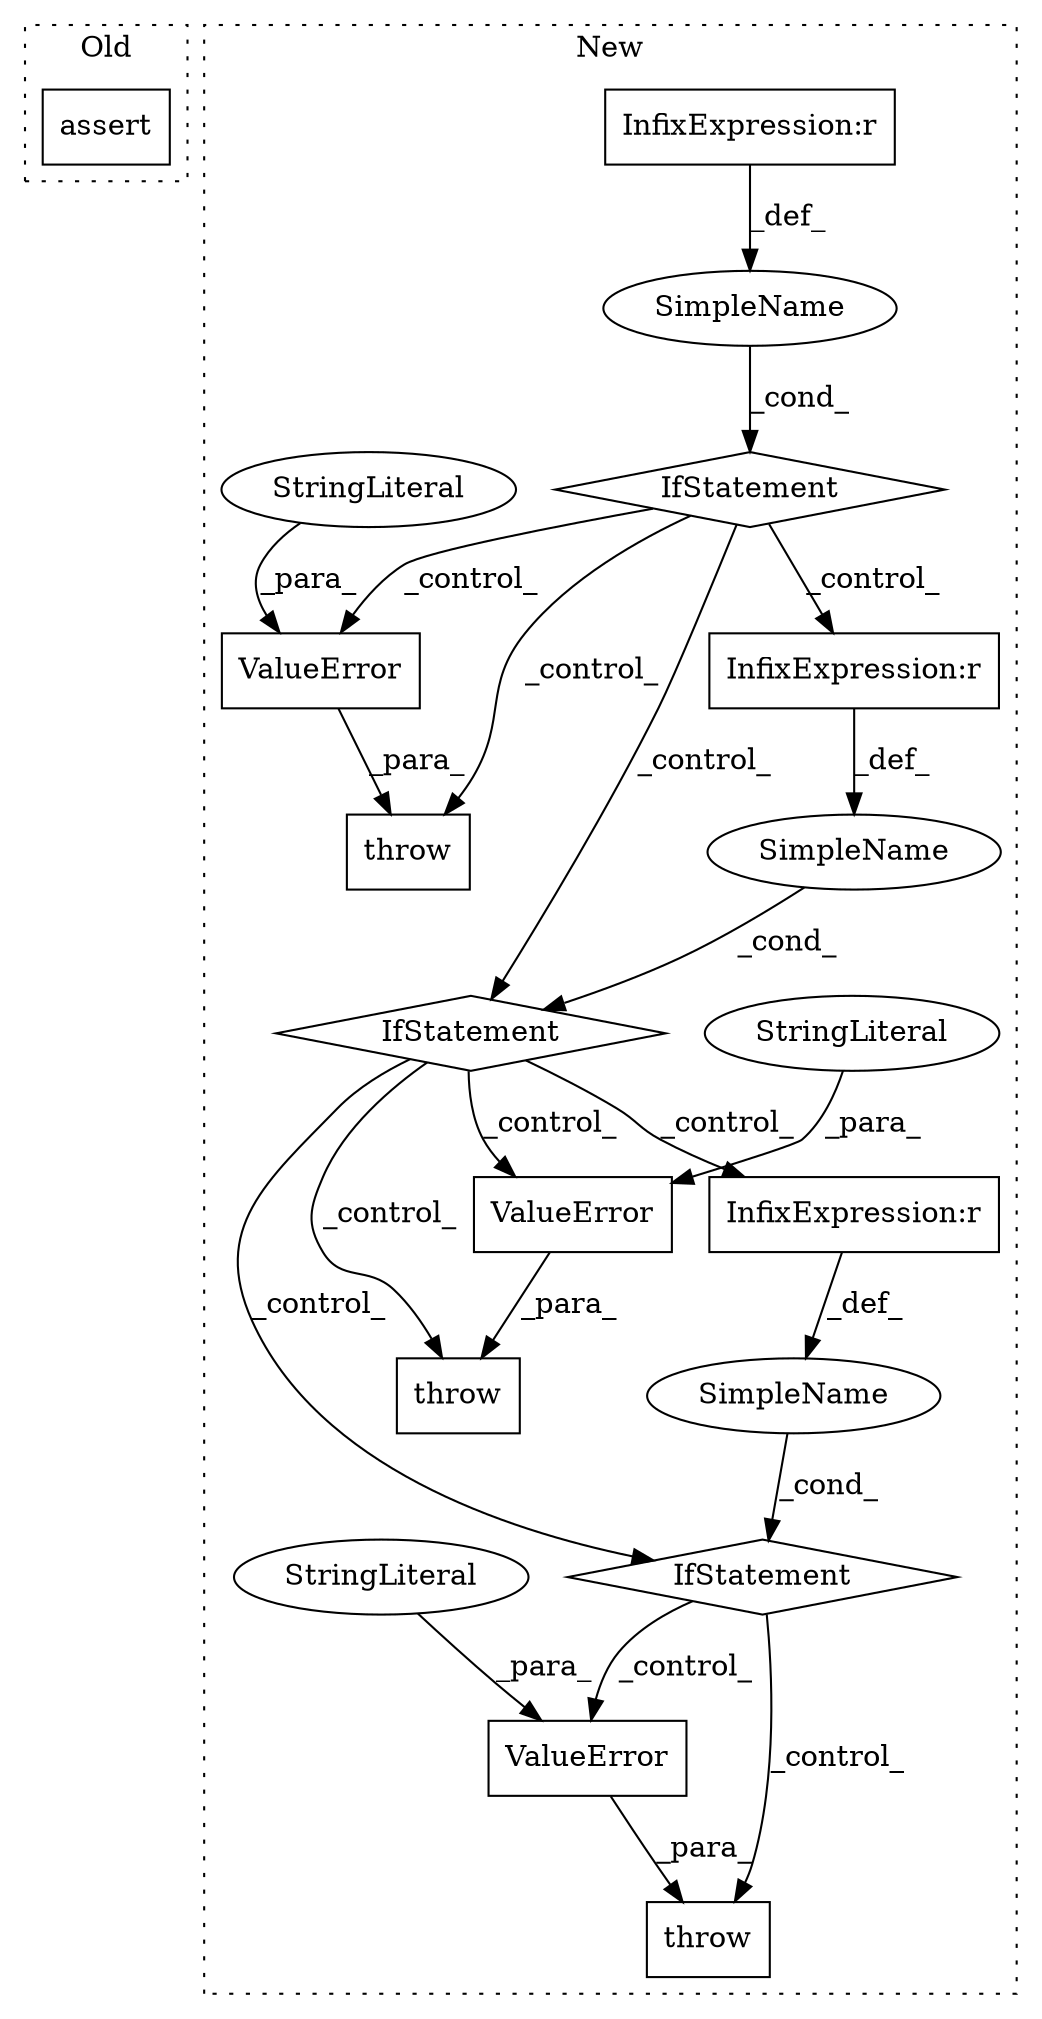 digraph G {
subgraph cluster0 {
1 [label="assert" a="6" s="47009" l="7" shape="box"];
label = "Old";
style="dotted";
}
subgraph cluster1 {
2 [label="ValueError" a="32" s="47055,47107" l="11,1" shape="box"];
3 [label="throw" a="53" s="47049" l="6" shape="box"];
4 [label="SimpleName" a="42" s="" l="" shape="ellipse"];
5 [label="IfStatement" a="25" s="47012,47039" l="4,2" shape="diamond"];
6 [label="StringLiteral" a="45" s="47066" l="41" shape="ellipse"];
7 [label="InfixExpression:r" a="27" s="47034" l="4" shape="box"];
8 [label="IfStatement" a="25" s="47120,47150" l="4,2" shape="diamond"];
9 [label="InfixExpression:r" a="27" s="47145" l="4" shape="box"];
10 [label="ValueError" a="32" s="47166,47221" l="11,1" shape="box"];
11 [label="SimpleName" a="42" s="" l="" shape="ellipse"];
12 [label="throw" a="53" s="47160" l="6" shape="box"];
13 [label="StringLiteral" a="45" s="47177" l="44" shape="ellipse"];
14 [label="InfixExpression:r" a="27" s="47259" l="4" shape="box"];
15 [label="IfStatement" a="25" s="47234,47264" l="4,2" shape="diamond"];
16 [label="SimpleName" a="42" s="" l="" shape="ellipse"];
17 [label="throw" a="53" s="47514" l="6" shape="box"];
18 [label="ValueError" a="32" s="47520,47566" l="11,1" shape="box"];
19 [label="StringLiteral" a="45" s="47531" l="35" shape="ellipse"];
label = "New";
style="dotted";
}
2 -> 3 [label="_para_"];
4 -> 5 [label="_cond_"];
5 -> 9 [label="_control_"];
5 -> 2 [label="_control_"];
5 -> 3 [label="_control_"];
5 -> 8 [label="_control_"];
6 -> 2 [label="_para_"];
7 -> 4 [label="_def_"];
8 -> 10 [label="_control_"];
8 -> 12 [label="_control_"];
8 -> 14 [label="_control_"];
8 -> 15 [label="_control_"];
9 -> 11 [label="_def_"];
10 -> 12 [label="_para_"];
11 -> 8 [label="_cond_"];
13 -> 10 [label="_para_"];
14 -> 16 [label="_def_"];
15 -> 17 [label="_control_"];
15 -> 18 [label="_control_"];
16 -> 15 [label="_cond_"];
18 -> 17 [label="_para_"];
19 -> 18 [label="_para_"];
}